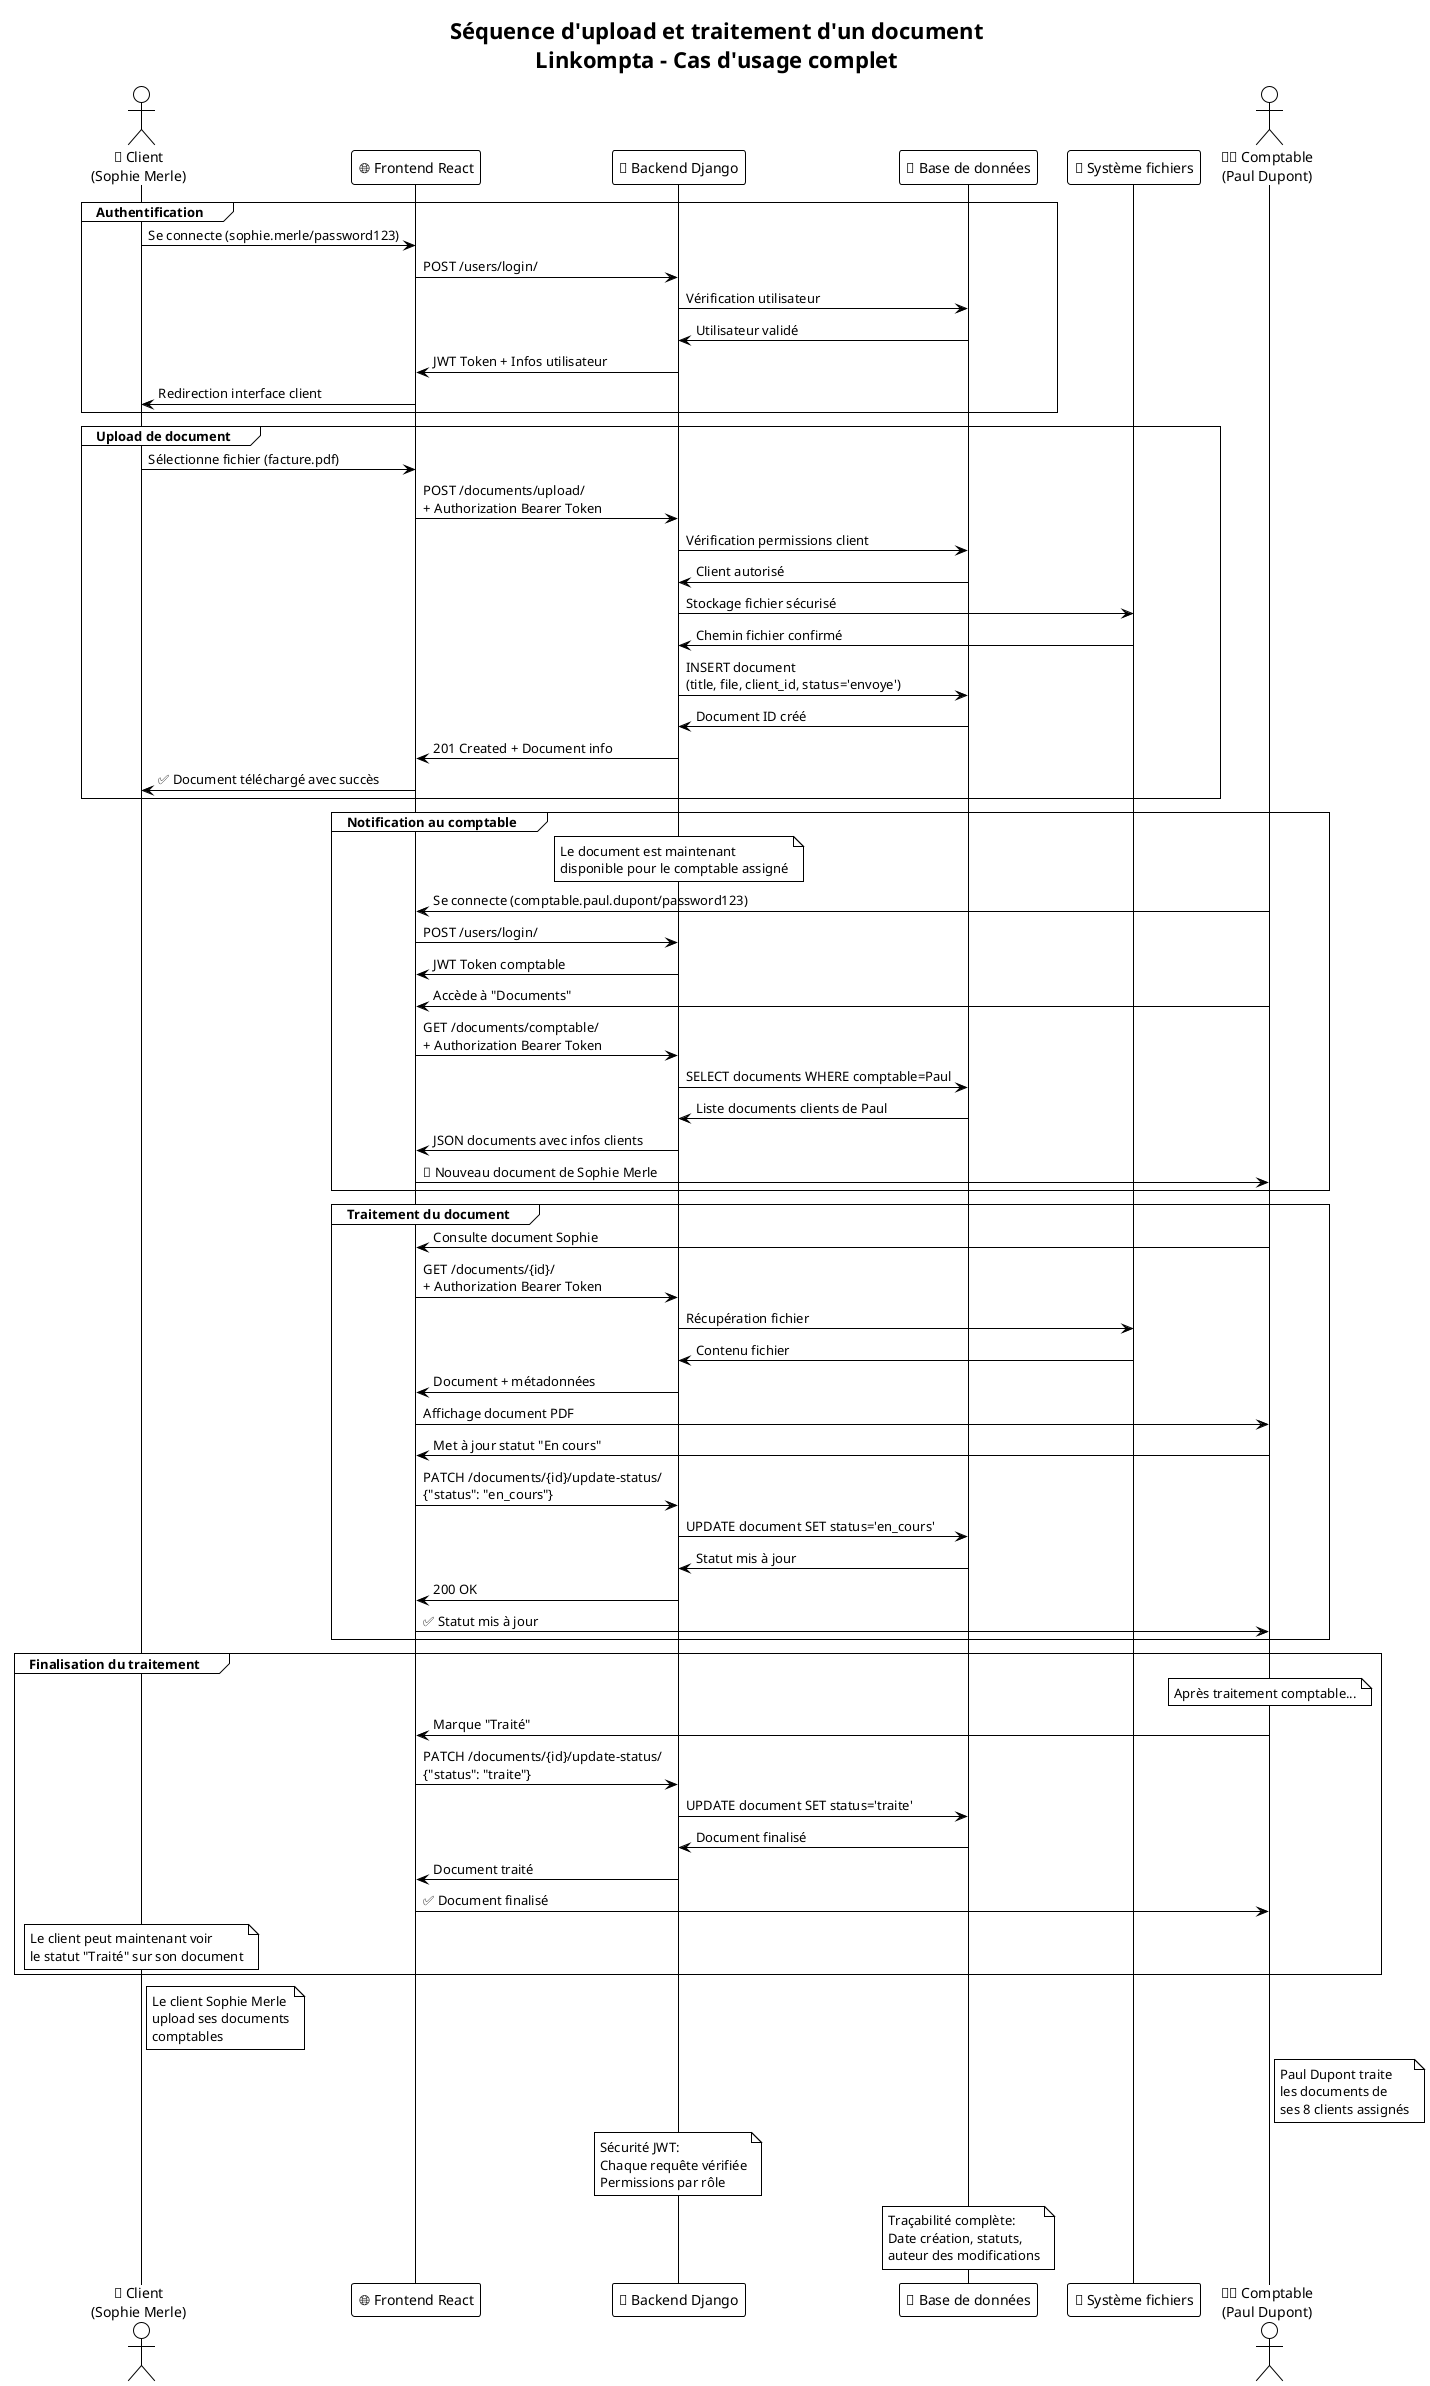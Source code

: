 @startuml Linkompta_Sequence_Upload_Document
!theme plain
title Séquence d'upload et traitement d'un document\nLinkompta - Cas d'usage complet

' Acteurs et systèmes
actor "👤 Client\n(Sophie Merle)" as Client
participant "🌐 Frontend React" as Frontend
participant "🔧 Backend Django" as Backend
participant "💾 Base de données" as Database
participant "📁 Système fichiers" as FileSystem
actor "👨‍💼 Comptable\n(Paul Dupont)" as Comptable

' === Phase 1: Authentification ===
group Authentification
  Client -> Frontend : Se connecte (sophie.merle/password123)
  Frontend -> Backend : POST /users/login/
  Backend -> Database : Vérification utilisateur
  Database -> Backend : Utilisateur validé
  Backend -> Frontend : JWT Token + Infos utilisateur
  Frontend -> Client : Redirection interface client
end

' === Phase 2: Upload document ===
group Upload de document
  Client -> Frontend : Sélectionne fichier (facture.pdf)
  Frontend -> Backend : POST /documents/upload/\n+ Authorization Bearer Token
  Backend -> Database : Vérification permissions client
  Database -> Backend : Client autorisé
  Backend -> FileSystem : Stockage fichier sécurisé
  FileSystem -> Backend : Chemin fichier confirmé
  Backend -> Database : INSERT document\n(title, file, client_id, status='envoye')
  Database -> Backend : Document ID créé
  Backend -> Frontend : 201 Created + Document info
  Frontend -> Client : ✅ Document téléchargé avec succès
end

' === Phase 3: Notification comptable ===
group Notification au comptable
  Note over Backend : Le document est maintenant\ndisponible pour le comptable assigné
  
  Comptable -> Frontend : Se connecte (comptable.paul.dupont/password123)
  Frontend -> Backend : POST /users/login/
  Backend -> Frontend : JWT Token comptable
  
  Comptable -> Frontend : Accède à "Documents"
  Frontend -> Backend : GET /documents/comptable/\n+ Authorization Bearer Token
  Backend -> Database : SELECT documents WHERE comptable=Paul
  Database -> Backend : Liste documents clients de Paul
  Backend -> Frontend : JSON documents avec infos clients
  Frontend -> Comptable : 📄 Nouveau document de Sophie Merle
end

' === Phase 4: Traitement par le comptable ===
group Traitement du document
  Comptable -> Frontend : Consulte document Sophie
  Frontend -> Backend : GET /documents/{id}/\n+ Authorization Bearer Token
  Backend -> FileSystem : Récupération fichier
  FileSystem -> Backend : Contenu fichier
  Backend -> Frontend : Document + métadonnées
  Frontend -> Comptable : Affichage document PDF
  
  Comptable -> Frontend : Met à jour statut "En cours"
  Frontend -> Backend : PATCH /documents/{id}/update-status/\n{"status": "en_cours"}
  Backend -> Database : UPDATE document SET status='en_cours'
  Database -> Backend : Statut mis à jour
  Backend -> Frontend : 200 OK
  Frontend -> Comptable : ✅ Statut mis à jour
end

' === Phase 5: Finalisation ===
group Finalisation du traitement
  Note over Comptable : Après traitement comptable...
  
  Comptable -> Frontend : Marque "Traité"
  Frontend -> Backend : PATCH /documents/{id}/update-status/\n{"status": "traite"}
  Backend -> Database : UPDATE document SET status='traite'
  Database -> Backend : Document finalisé
  Backend -> Frontend : Document traité
  Frontend -> Comptable : ✅ Document finalisé
  
  Note over Client : Le client peut maintenant voir\nle statut "Traité" sur son document
end

' Notes explicatives
note right of Client : Le client Sophie Merle\nupload ses documents\ncomptables
note right of Comptable : Paul Dupont traite\nles documents de\nses 8 clients assignés
note over Backend : Sécurité JWT:\nChaque requête vérifiée\nPermissions par rôle
note over Database : Traçabilité complète:\nDate création, statuts,\nauteur des modifications

@enduml
